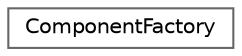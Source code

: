 digraph "Graphical Class Hierarchy"
{
 // LATEX_PDF_SIZE
  bgcolor="transparent";
  edge [fontname=Helvetica,fontsize=10,labelfontname=Helvetica,labelfontsize=10];
  node [fontname=Helvetica,fontsize=10,shape=box,height=0.2,width=0.4];
  rankdir="LR";
  Node0 [id="Node000000",label="ComponentFactory",height=0.2,width=0.4,color="grey40", fillcolor="white", style="filled",URL="$df/dd8/classComponentFactory.html",tooltip=" "];
}
